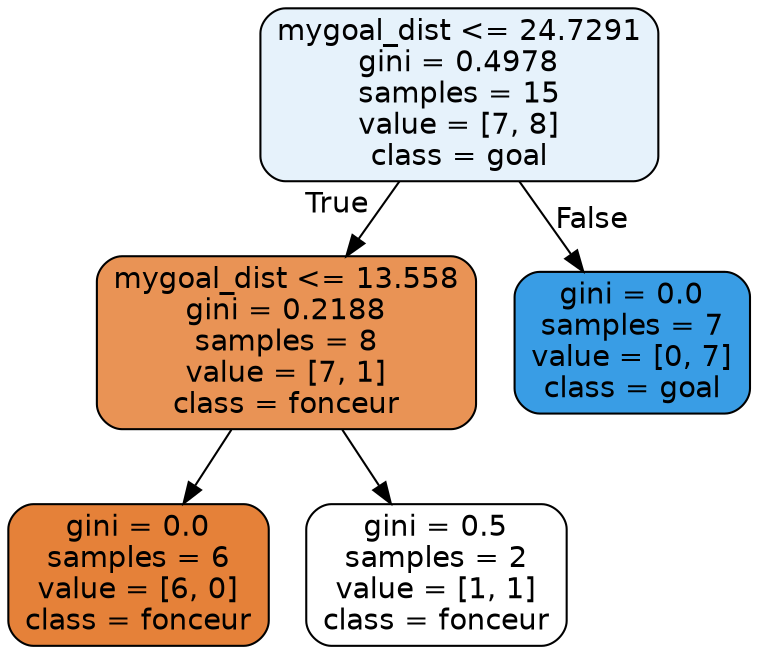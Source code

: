 digraph Tree {
node [shape=box, style="filled, rounded", color="black", fontname=helvetica] ;
edge [fontname=helvetica] ;
0 [label="mygoal_dist <= 24.7291\ngini = 0.4978\nsamples = 15\nvalue = [7, 8]\nclass = goal", fillcolor="#399de520"] ;
1 [label="mygoal_dist <= 13.558\ngini = 0.2188\nsamples = 8\nvalue = [7, 1]\nclass = fonceur", fillcolor="#e58139db"] ;
0 -> 1 [labeldistance=2.5, labelangle=45, headlabel="True"] ;
2 [label="gini = 0.0\nsamples = 6\nvalue = [6, 0]\nclass = fonceur", fillcolor="#e58139ff"] ;
1 -> 2 ;
3 [label="gini = 0.5\nsamples = 2\nvalue = [1, 1]\nclass = fonceur", fillcolor="#e5813900"] ;
1 -> 3 ;
4 [label="gini = 0.0\nsamples = 7\nvalue = [0, 7]\nclass = goal", fillcolor="#399de5ff"] ;
0 -> 4 [labeldistance=2.5, labelangle=-45, headlabel="False"] ;
}
